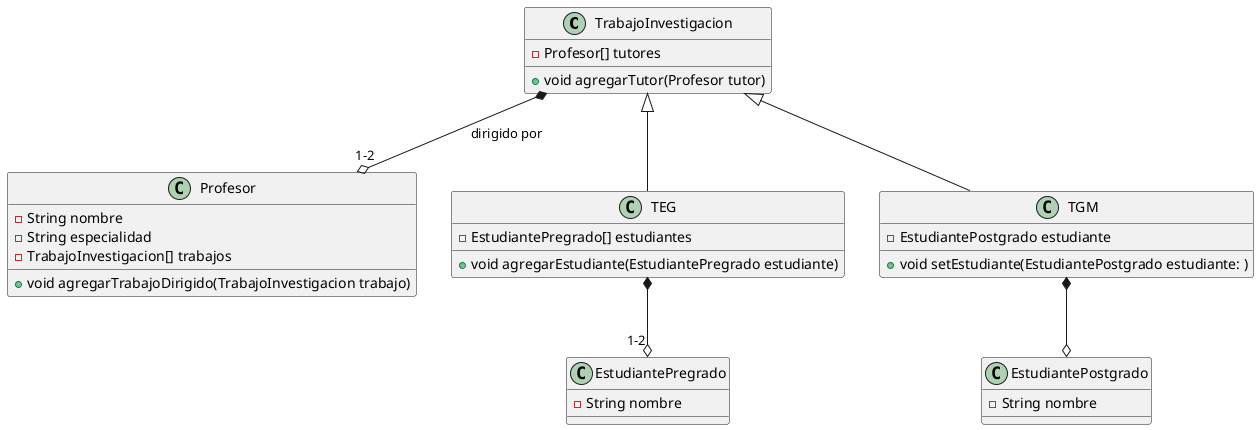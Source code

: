 @startuml ejercicio10
/'Un trabajo de grado especial (TEG) y un trabajo de grado de maestría (TGM) son
trabajos de investigación. Todo trabajo de investigación es dirigido por uno o a lo sumo
dos profesores que juegan el rol de tutor. Un mismo profesor puede dirigir varios
trabajos de investigación. Un TGM siempre se realiza de manera individual, es decir, un
solo estudiante de postgrado mientras que un TEG puede ser realizado por uno o dos
estudiantes de pregrado.'/

class TrabajoInvestigacion {
    - Profesor[] tutores
    + void agregarTutor(Profesor tutor)
}


class Profesor {
    - String nombre
    - String especialidad
    - TrabajoInvestigacion[] trabajos
    + void agregarTrabajoDirigido(TrabajoInvestigacion trabajo)
}

class TEG extends TrabajoInvestigacion {
    - EstudiantePregrado[] estudiantes
    +  void agregarEstudiante(EstudiantePregrado estudiante)
}

class TGM extends TrabajoInvestigacion {
    - EstudiantePostgrado estudiante 
    + void setEstudiante(EstudiantePostgrado estudiante: )
}


class EstudiantePregrado {
    - String nombre
}

class EstudiantePostgrado {
    - String nombre
}

TrabajoInvestigacion *--o "1-2" Profesor : dirigido por 
TEG *--o "1-2" EstudiantePregrado
TGM *--o EstudiantePostgrado

@enduml
